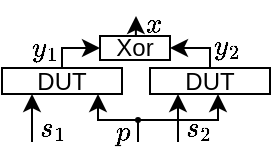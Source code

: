 <mxfile version="28.1.2">
  <diagram name="Page-1" id="_cB0cUbqZ04Pa6sfLyFr">
    <mxGraphModel dx="244" dy="184" grid="1" gridSize="10" guides="1" tooltips="1" connect="1" arrows="1" fold="1" page="1" pageScale="1" pageWidth="827" pageHeight="1169" math="1" shadow="0">
      <root>
        <mxCell id="0" />
        <mxCell id="1" parent="0" />
        <mxCell id="9GydCIYuXC8IdIWW7Miu-1" value="&lt;font&gt;DUT&lt;/font&gt;" style="rounded=0;whiteSpace=wrap;html=1;" parent="1" vertex="1">
          <mxGeometry x="200" y="210" width="60" height="13" as="geometry" />
        </mxCell>
        <mxCell id="9GydCIYuXC8IdIWW7Miu-2" value="" style="endArrow=classic;html=1;rounded=0;entryX=0.25;entryY=1;entryDx=0;entryDy=0;" parent="1" target="9GydCIYuXC8IdIWW7Miu-1" edge="1">
          <mxGeometry width="50" height="50" relative="1" as="geometry">
            <mxPoint x="215" y="247" as="sourcePoint" />
            <mxPoint x="287" y="230" as="targetPoint" />
          </mxGeometry>
        </mxCell>
        <mxCell id="9GydCIYuXC8IdIWW7Miu-3" value="" style="endArrow=classic;html=1;rounded=0;entryX=0.25;entryY=1;entryDx=0;entryDy=0;" parent="1" edge="1">
          <mxGeometry width="50" height="50" relative="1" as="geometry">
            <mxPoint x="268" y="236" as="sourcePoint" />
            <mxPoint x="248" y="223" as="targetPoint" />
            <Array as="points">
              <mxPoint x="248" y="236" />
            </Array>
          </mxGeometry>
        </mxCell>
        <mxCell id="9GydCIYuXC8IdIWW7Miu-4" value="" style="endArrow=classic;html=1;rounded=0;entryX=0.25;entryY=1;entryDx=0;entryDy=0;" parent="1" edge="1">
          <mxGeometry width="50" height="50" relative="1" as="geometry">
            <mxPoint x="268" y="236" as="sourcePoint" />
            <mxPoint x="308" y="223" as="targetPoint" />
            <Array as="points">
              <mxPoint x="308" y="236" />
            </Array>
          </mxGeometry>
        </mxCell>
        <mxCell id="9GydCIYuXC8IdIWW7Miu-5" value="" style="endArrow=classic;html=1;rounded=0;entryX=0.25;entryY=1;entryDx=0;entryDy=0;" parent="1" edge="1">
          <mxGeometry width="50" height="50" relative="1" as="geometry">
            <mxPoint x="288" y="247" as="sourcePoint" />
            <mxPoint x="288" y="223" as="targetPoint" />
          </mxGeometry>
        </mxCell>
        <mxCell id="9GydCIYuXC8IdIWW7Miu-6" value="" style="endArrow=none;html=1;rounded=0;" parent="1" edge="1">
          <mxGeometry width="50" height="50" relative="1" as="geometry">
            <mxPoint x="268" y="247" as="sourcePoint" />
            <mxPoint x="268" y="236" as="targetPoint" />
          </mxGeometry>
        </mxCell>
        <mxCell id="9GydCIYuXC8IdIWW7Miu-7" value="" style="ellipse;whiteSpace=wrap;html=1;fillColor=#000000;" parent="1" vertex="1">
          <mxGeometry x="267" y="235" width="2" height="2" as="geometry" />
        </mxCell>
        <mxCell id="9GydCIYuXC8IdIWW7Miu-9" value="" style="endArrow=classic;html=1;rounded=0;entryX=0;entryY=0.5;entryDx=0;entryDy=0;exitX=0.5;exitY=0;exitDx=0;exitDy=0;" parent="1" source="9GydCIYuXC8IdIWW7Miu-1" target="0q4Elu2GRVk_akr5Lci0-1" edge="1">
          <mxGeometry width="50" height="50" relative="1" as="geometry">
            <mxPoint x="247" y="230" as="sourcePoint" />
            <mxPoint x="260.0" y="190" as="targetPoint" />
            <Array as="points">
              <mxPoint x="230" y="200" />
            </Array>
          </mxGeometry>
        </mxCell>
        <mxCell id="9GydCIYuXC8IdIWW7Miu-10" value="" style="endArrow=classic;html=1;rounded=0;entryX=1;entryY=0.5;entryDx=0;entryDy=0;exitX=0.5;exitY=0;exitDx=0;exitDy=0;" parent="1" source="9GydCIYuXC8IdIWW7Miu-12" target="0q4Elu2GRVk_akr5Lci0-1" edge="1">
          <mxGeometry width="50" height="50" relative="1" as="geometry">
            <mxPoint x="297" y="200" as="sourcePoint" />
            <mxPoint x="274.0" y="190" as="targetPoint" />
            <Array as="points">
              <mxPoint x="304" y="200" />
            </Array>
          </mxGeometry>
        </mxCell>
        <mxCell id="9GydCIYuXC8IdIWW7Miu-11" value="" style="endArrow=classic;html=1;rounded=0;" parent="1" edge="1">
          <mxGeometry width="50" height="50" relative="1" as="geometry">
            <mxPoint x="266.94" y="194" as="sourcePoint" />
            <mxPoint x="267" y="184" as="targetPoint" />
          </mxGeometry>
        </mxCell>
        <mxCell id="9GydCIYuXC8IdIWW7Miu-12" value="&lt;font&gt;DUT&lt;/font&gt;" style="rounded=0;whiteSpace=wrap;html=1;" parent="1" vertex="1">
          <mxGeometry x="274" y="210" width="60" height="13" as="geometry" />
        </mxCell>
        <mxCell id="9GydCIYuXC8IdIWW7Miu-13" value="$$s_2$$" style="text;html=1;align=center;verticalAlign=middle;whiteSpace=wrap;rounded=0;" parent="1" vertex="1">
          <mxGeometry x="288" y="231" width="20" height="18" as="geometry" />
        </mxCell>
        <mxCell id="9GydCIYuXC8IdIWW7Miu-14" value="$$s_1$$" style="text;html=1;align=center;verticalAlign=middle;whiteSpace=wrap;rounded=0;" parent="1" vertex="1">
          <mxGeometry x="215" y="231" width="20" height="18" as="geometry" />
        </mxCell>
        <mxCell id="9GydCIYuXC8IdIWW7Miu-15" value="$$p$$" style="text;html=1;align=center;verticalAlign=middle;whiteSpace=wrap;rounded=0;" parent="1" vertex="1">
          <mxGeometry x="251" y="235" width="20" height="13" as="geometry" />
        </mxCell>
        <mxCell id="9GydCIYuXC8IdIWW7Miu-16" value="$$y_1$$" style="text;html=1;align=center;verticalAlign=middle;whiteSpace=wrap;rounded=0;" parent="1" vertex="1">
          <mxGeometry x="212" y="193" width="20" height="13" as="geometry" />
        </mxCell>
        <mxCell id="9GydCIYuXC8IdIWW7Miu-17" value="$$y_2$$" style="text;html=1;align=center;verticalAlign=middle;whiteSpace=wrap;rounded=0;" parent="1" vertex="1">
          <mxGeometry x="303" y="192" width="20" height="13" as="geometry" />
        </mxCell>
        <mxCell id="9GydCIYuXC8IdIWW7Miu-18" value="$$x$$" style="text;html=1;align=center;verticalAlign=middle;whiteSpace=wrap;rounded=0;" parent="1" vertex="1">
          <mxGeometry x="266" y="181" width="20" height="13" as="geometry" />
        </mxCell>
        <mxCell id="0q4Elu2GRVk_akr5Lci0-1" value="Xor" style="rounded=0;whiteSpace=wrap;html=1;" parent="1" vertex="1">
          <mxGeometry x="249" y="194" width="35" height="12" as="geometry" />
        </mxCell>
      </root>
    </mxGraphModel>
  </diagram>
</mxfile>

